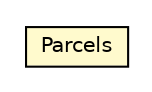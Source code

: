 #!/usr/local/bin/dot
#
# Class diagram 
# Generated by UMLGraph version 5.1 (http://www.umlgraph.org/)
#

digraph G {
	edge [fontname="Helvetica",fontsize=10,labelfontname="Helvetica",labelfontsize=10];
	node [fontname="Helvetica",fontsize=10,shape=plaintext];
	nodesep=0.25;
	ranksep=0.5;
	// org.androidtransfuse.Parcels
	c8863 [label=<<table title="org.androidtransfuse.Parcels" border="0" cellborder="1" cellspacing="0" cellpadding="2" port="p" bgcolor="lemonChiffon" href="./Parcels.html">
		<tr><td><table border="0" cellspacing="0" cellpadding="1">
<tr><td align="center" balign="center"> Parcels </td></tr>
		</table></td></tr>
		</table>>, fontname="Helvetica", fontcolor="black", fontsize=10.0];
}

